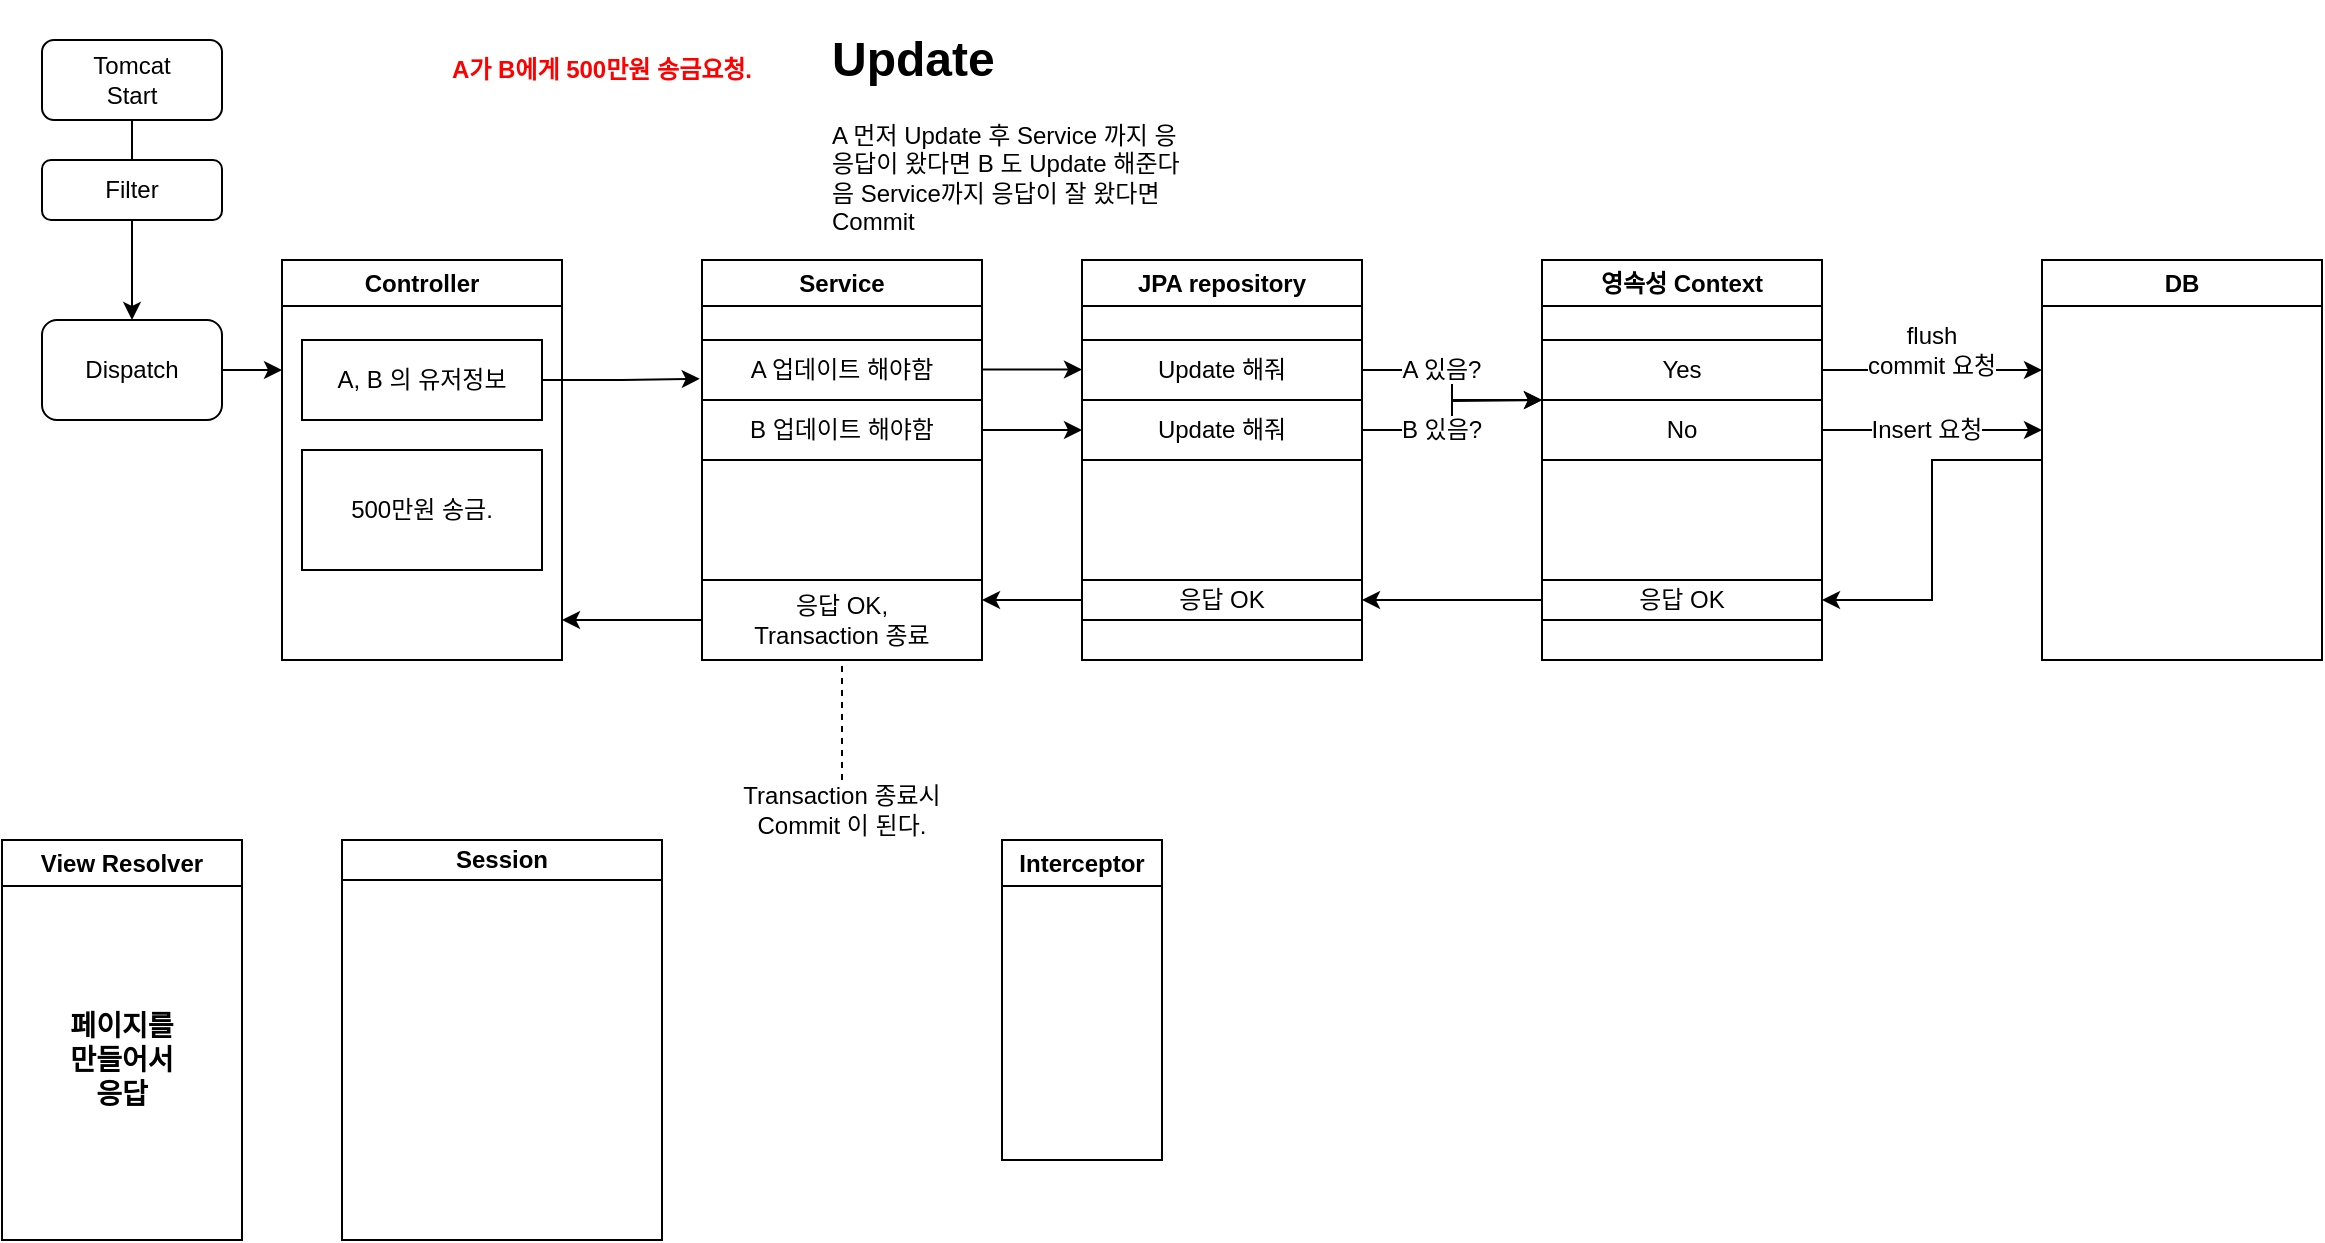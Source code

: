 <mxfile version="21.6.9" type="github">
  <diagram name="페이지-1" id="EenNv-8wlPI0PqDEsnf6">
    <mxGraphModel dx="1436" dy="867" grid="1" gridSize="10" guides="1" tooltips="1" connect="1" arrows="1" fold="1" page="1" pageScale="1" pageWidth="827" pageHeight="1169" math="0" shadow="0">
      <root>
        <mxCell id="0" />
        <mxCell id="1" parent="0" />
        <mxCell id="BiSNtW8CPDysHPKvGSU--1" value="" style="edgeStyle=orthogonalEdgeStyle;rounded=0;orthogonalLoop=1;jettySize=auto;html=1;" edge="1" parent="1" source="BiSNtW8CPDysHPKvGSU--2" target="BiSNtW8CPDysHPKvGSU--4">
          <mxGeometry relative="1" as="geometry" />
        </mxCell>
        <mxCell id="BiSNtW8CPDysHPKvGSU--2" value="Tomcat&lt;br&gt;Start" style="rounded=1;whiteSpace=wrap;html=1;" vertex="1" parent="1">
          <mxGeometry x="30" y="30" width="90" height="40" as="geometry" />
        </mxCell>
        <mxCell id="BiSNtW8CPDysHPKvGSU--3" value="Filter" style="rounded=1;whiteSpace=wrap;html=1;" vertex="1" parent="1">
          <mxGeometry x="30" y="90" width="90" height="30" as="geometry" />
        </mxCell>
        <mxCell id="BiSNtW8CPDysHPKvGSU--4" value="Dispatch" style="rounded=1;whiteSpace=wrap;html=1;" vertex="1" parent="1">
          <mxGeometry x="30" y="170" width="90" height="50" as="geometry" />
        </mxCell>
        <mxCell id="BiSNtW8CPDysHPKvGSU--5" value="" style="endArrow=none;html=1;rounded=0;entryX=0.5;entryY=1;entryDx=0;entryDy=0;exitX=0.5;exitY=0;exitDx=0;exitDy=0;" edge="1" parent="1" source="BiSNtW8CPDysHPKvGSU--3" target="BiSNtW8CPDysHPKvGSU--2">
          <mxGeometry width="50" height="50" relative="1" as="geometry">
            <mxPoint x="60" y="110" as="sourcePoint" />
            <mxPoint x="110" y="60" as="targetPoint" />
          </mxGeometry>
        </mxCell>
        <mxCell id="BiSNtW8CPDysHPKvGSU--7" value="Controller" style="swimlane;whiteSpace=wrap;html=1;" vertex="1" parent="1">
          <mxGeometry x="150" y="140" width="140" height="200" as="geometry" />
        </mxCell>
        <mxCell id="BiSNtW8CPDysHPKvGSU--40" value="A, B 의 유저정보" style="rounded=0;whiteSpace=wrap;html=1;" vertex="1" parent="BiSNtW8CPDysHPKvGSU--7">
          <mxGeometry x="10" y="40" width="120" height="40" as="geometry" />
        </mxCell>
        <mxCell id="BiSNtW8CPDysHPKvGSU--41" value="500만원 송금." style="rounded=0;whiteSpace=wrap;html=1;" vertex="1" parent="BiSNtW8CPDysHPKvGSU--7">
          <mxGeometry x="10" y="95" width="120" height="60" as="geometry" />
        </mxCell>
        <mxCell id="BiSNtW8CPDysHPKvGSU--13" value="" style="endArrow=classic;html=1;rounded=0;exitX=1;exitY=0.5;exitDx=0;exitDy=0;" edge="1" parent="1" source="BiSNtW8CPDysHPKvGSU--4">
          <mxGeometry width="50" height="50" relative="1" as="geometry">
            <mxPoint x="500" y="350" as="sourcePoint" />
            <mxPoint x="150" y="195" as="targetPoint" />
          </mxGeometry>
        </mxCell>
        <mxCell id="BiSNtW8CPDysHPKvGSU--14" value="" style="edgeStyle=orthogonalEdgeStyle;rounded=0;orthogonalLoop=1;jettySize=auto;html=1;" edge="1" parent="1">
          <mxGeometry relative="1" as="geometry">
            <Array as="points">
              <mxPoint x="510" y="194.8" />
              <mxPoint x="510" y="194.8" />
            </Array>
            <mxPoint x="500" y="194.8" as="sourcePoint" />
            <mxPoint x="550" y="194.8" as="targetPoint" />
          </mxGeometry>
        </mxCell>
        <mxCell id="BiSNtW8CPDysHPKvGSU--15" value="Service" style="swimlane;whiteSpace=wrap;html=1;" vertex="1" parent="1">
          <mxGeometry x="360" y="140" width="140" height="200" as="geometry" />
        </mxCell>
        <mxCell id="BiSNtW8CPDysHPKvGSU--16" value="A 업데이트 해야함" style="whiteSpace=wrap;html=1;" vertex="1" parent="BiSNtW8CPDysHPKvGSU--15">
          <mxGeometry y="40" width="140" height="30" as="geometry" />
        </mxCell>
        <mxCell id="BiSNtW8CPDysHPKvGSU--17" value="응답 OK, &lt;br&gt;Transaction 종료" style="rounded=0;whiteSpace=wrap;html=1;" vertex="1" parent="BiSNtW8CPDysHPKvGSU--15">
          <mxGeometry y="160" width="140" height="40" as="geometry" />
        </mxCell>
        <mxCell id="BiSNtW8CPDysHPKvGSU--59" style="edgeStyle=orthogonalEdgeStyle;rounded=0;orthogonalLoop=1;jettySize=auto;html=1;" edge="1" parent="BiSNtW8CPDysHPKvGSU--15" source="BiSNtW8CPDysHPKvGSU--58">
          <mxGeometry relative="1" as="geometry">
            <mxPoint x="190" y="85" as="targetPoint" />
          </mxGeometry>
        </mxCell>
        <mxCell id="BiSNtW8CPDysHPKvGSU--58" value="B 업데이트 해야함" style="whiteSpace=wrap;html=1;" vertex="1" parent="BiSNtW8CPDysHPKvGSU--15">
          <mxGeometry y="70" width="140" height="30" as="geometry" />
        </mxCell>
        <mxCell id="BiSNtW8CPDysHPKvGSU--18" value="JPA repository" style="swimlane;whiteSpace=wrap;html=1;" vertex="1" parent="1">
          <mxGeometry x="550" y="140" width="140" height="200" as="geometry" />
        </mxCell>
        <mxCell id="BiSNtW8CPDysHPKvGSU--19" value="Update 해줘" style="whiteSpace=wrap;html=1;" vertex="1" parent="BiSNtW8CPDysHPKvGSU--18">
          <mxGeometry y="40" width="140" height="30" as="geometry" />
        </mxCell>
        <mxCell id="BiSNtW8CPDysHPKvGSU--21" value="응답 OK" style="rounded=0;whiteSpace=wrap;html=1;" vertex="1" parent="BiSNtW8CPDysHPKvGSU--18">
          <mxGeometry y="160" width="140" height="20" as="geometry" />
        </mxCell>
        <mxCell id="BiSNtW8CPDysHPKvGSU--61" style="edgeStyle=orthogonalEdgeStyle;rounded=0;orthogonalLoop=1;jettySize=auto;html=1;" edge="1" parent="BiSNtW8CPDysHPKvGSU--18" source="BiSNtW8CPDysHPKvGSU--60">
          <mxGeometry relative="1" as="geometry">
            <mxPoint x="230" y="70" as="targetPoint" />
          </mxGeometry>
        </mxCell>
        <mxCell id="BiSNtW8CPDysHPKvGSU--60" value="Update 해줘" style="whiteSpace=wrap;html=1;" vertex="1" parent="BiSNtW8CPDysHPKvGSU--18">
          <mxGeometry y="70" width="140" height="30" as="geometry" />
        </mxCell>
        <mxCell id="BiSNtW8CPDysHPKvGSU--23" value="영속성 Context" style="swimlane;whiteSpace=wrap;html=1;" vertex="1" parent="1">
          <mxGeometry x="780" y="140" width="140" height="200" as="geometry" />
        </mxCell>
        <mxCell id="BiSNtW8CPDysHPKvGSU--48" style="edgeStyle=orthogonalEdgeStyle;rounded=0;orthogonalLoop=1;jettySize=auto;html=1;" edge="1" parent="BiSNtW8CPDysHPKvGSU--23" source="BiSNtW8CPDysHPKvGSU--24">
          <mxGeometry relative="1" as="geometry">
            <mxPoint x="250" y="55" as="targetPoint" />
          </mxGeometry>
        </mxCell>
        <mxCell id="BiSNtW8CPDysHPKvGSU--24" value="Yes" style="rounded=0;whiteSpace=wrap;html=1;" vertex="1" parent="BiSNtW8CPDysHPKvGSU--23">
          <mxGeometry y="40" width="140" height="30" as="geometry" />
        </mxCell>
        <mxCell id="BiSNtW8CPDysHPKvGSU--56" style="edgeStyle=orthogonalEdgeStyle;rounded=0;orthogonalLoop=1;jettySize=auto;html=1;" edge="1" parent="BiSNtW8CPDysHPKvGSU--23" source="BiSNtW8CPDysHPKvGSU--55">
          <mxGeometry relative="1" as="geometry">
            <mxPoint x="250" y="85" as="targetPoint" />
          </mxGeometry>
        </mxCell>
        <mxCell id="BiSNtW8CPDysHPKvGSU--55" value="No" style="rounded=0;whiteSpace=wrap;html=1;" vertex="1" parent="BiSNtW8CPDysHPKvGSU--23">
          <mxGeometry y="70" width="140" height="30" as="geometry" />
        </mxCell>
        <mxCell id="BiSNtW8CPDysHPKvGSU--64" value="응답 OK" style="rounded=0;whiteSpace=wrap;html=1;" vertex="1" parent="BiSNtW8CPDysHPKvGSU--23">
          <mxGeometry y="160" width="140" height="20" as="geometry" />
        </mxCell>
        <mxCell id="BiSNtW8CPDysHPKvGSU--25" value="View Resolver" style="swimlane;whiteSpace=wrap;html=1;" vertex="1" parent="1">
          <mxGeometry x="10" y="430" width="120" height="200" as="geometry" />
        </mxCell>
        <mxCell id="BiSNtW8CPDysHPKvGSU--26" value="&lt;h3&gt;페이지를 만들어서 응답&lt;/h3&gt;" style="text;html=1;strokeColor=none;fillColor=none;align=center;verticalAlign=middle;whiteSpace=wrap;rounded=0;" vertex="1" parent="BiSNtW8CPDysHPKvGSU--25">
          <mxGeometry x="30" y="60" width="60" height="100" as="geometry" />
        </mxCell>
        <mxCell id="BiSNtW8CPDysHPKvGSU--27" value="Session" style="swimlane;whiteSpace=wrap;html=1;startSize=20;" vertex="1" parent="1">
          <mxGeometry x="180" y="430" width="160" height="200" as="geometry" />
        </mxCell>
        <mxCell id="BiSNtW8CPDysHPKvGSU--28" value="Interceptor" style="swimlane;whiteSpace=wrap;html=1;" vertex="1" parent="1">
          <mxGeometry x="510" y="430" width="80" height="160" as="geometry" />
        </mxCell>
        <mxCell id="BiSNtW8CPDysHPKvGSU--65" style="edgeStyle=orthogonalEdgeStyle;rounded=0;orthogonalLoop=1;jettySize=auto;html=1;entryX=1;entryY=0.5;entryDx=0;entryDy=0;" edge="1" parent="1" source="BiSNtW8CPDysHPKvGSU--30" target="BiSNtW8CPDysHPKvGSU--64">
          <mxGeometry relative="1" as="geometry" />
        </mxCell>
        <mxCell id="BiSNtW8CPDysHPKvGSU--30" value="DB" style="swimlane;whiteSpace=wrap;html=1;startSize=23;" vertex="1" parent="1">
          <mxGeometry x="1030" y="140" width="140" height="200" as="geometry" />
        </mxCell>
        <mxCell id="BiSNtW8CPDysHPKvGSU--32" value="&lt;font color=&quot;#ff0000&quot;&gt;&lt;span style=&quot;background-color: rgb(255, 255, 255);&quot;&gt;&lt;b&gt;A가 B에게 500만원 송금요청.&lt;/b&gt;&lt;/span&gt;&lt;/font&gt;" style="text;html=1;strokeColor=none;fillColor=none;align=center;verticalAlign=middle;whiteSpace=wrap;rounded=0;" vertex="1" parent="1">
          <mxGeometry x="130" y="10" width="360" height="70" as="geometry" />
        </mxCell>
        <mxCell id="BiSNtW8CPDysHPKvGSU--33" value="" style="endArrow=classic;html=1;rounded=0;" edge="1" parent="1" source="BiSNtW8CPDysHPKvGSU--21">
          <mxGeometry width="50" height="50" relative="1" as="geometry">
            <mxPoint x="470" y="220" as="sourcePoint" />
            <mxPoint x="500" y="310" as="targetPoint" />
          </mxGeometry>
        </mxCell>
        <mxCell id="BiSNtW8CPDysHPKvGSU--35" style="edgeStyle=orthogonalEdgeStyle;rounded=0;orthogonalLoop=1;jettySize=auto;html=1;entryX=0;entryY=0;entryDx=0;entryDy=0;" edge="1" parent="1" source="BiSNtW8CPDysHPKvGSU--19" target="BiSNtW8CPDysHPKvGSU--55">
          <mxGeometry relative="1" as="geometry">
            <mxPoint x="770" y="210" as="targetPoint" />
            <Array as="points">
              <mxPoint x="735" y="195" />
              <mxPoint x="735" y="210" />
            </Array>
          </mxGeometry>
        </mxCell>
        <mxCell id="BiSNtW8CPDysHPKvGSU--37" style="edgeStyle=orthogonalEdgeStyle;rounded=0;orthogonalLoop=1;jettySize=auto;html=1;entryX=1;entryY=0.5;entryDx=0;entryDy=0;" edge="1" parent="1" source="BiSNtW8CPDysHPKvGSU--17">
          <mxGeometry relative="1" as="geometry">
            <mxPoint x="290" y="320" as="targetPoint" />
          </mxGeometry>
        </mxCell>
        <mxCell id="BiSNtW8CPDysHPKvGSU--38" value="" style="endArrow=none;dashed=1;html=1;rounded=0;entryX=0.5;entryY=1;entryDx=0;entryDy=0;" edge="1" parent="1" target="BiSNtW8CPDysHPKvGSU--17">
          <mxGeometry width="50" height="50" relative="1" as="geometry">
            <mxPoint x="430" y="400" as="sourcePoint" />
            <mxPoint x="690" y="360" as="targetPoint" />
          </mxGeometry>
        </mxCell>
        <mxCell id="BiSNtW8CPDysHPKvGSU--39" value="Transaction 종료시 &lt;br&gt;Commit 이 된다." style="text;html=1;strokeColor=none;fillColor=none;align=center;verticalAlign=middle;whiteSpace=wrap;rounded=0;" vertex="1" parent="1">
          <mxGeometry x="350" y="400" width="160" height="30" as="geometry" />
        </mxCell>
        <mxCell id="BiSNtW8CPDysHPKvGSU--43" style="edgeStyle=orthogonalEdgeStyle;rounded=0;orthogonalLoop=1;jettySize=auto;html=1;entryX=-0.008;entryY=0.647;entryDx=0;entryDy=0;entryPerimeter=0;" edge="1" parent="1" source="BiSNtW8CPDysHPKvGSU--40" target="BiSNtW8CPDysHPKvGSU--16">
          <mxGeometry relative="1" as="geometry" />
        </mxCell>
        <mxCell id="BiSNtW8CPDysHPKvGSU--46" value="&lt;span style=&quot;background-color: rgb(255, 255, 255);&quot;&gt;A 있음?&lt;/span&gt;" style="text;html=1;strokeColor=none;fillColor=none;align=center;verticalAlign=middle;whiteSpace=wrap;rounded=0;" vertex="1" parent="1">
          <mxGeometry x="700" y="180" width="60" height="30" as="geometry" />
        </mxCell>
        <mxCell id="BiSNtW8CPDysHPKvGSU--49" value="&lt;font style=&quot;background-color: rgb(255, 255, 255);&quot;&gt;flush&lt;br&gt;commit 요청&lt;br&gt;&lt;/font&gt;" style="text;html=1;strokeColor=none;fillColor=none;align=center;verticalAlign=middle;whiteSpace=wrap;rounded=0;" vertex="1" parent="1">
          <mxGeometry x="940" y="140" width="70" height="90" as="geometry" />
        </mxCell>
        <mxCell id="BiSNtW8CPDysHPKvGSU--57" value="&lt;span style=&quot;background-color: rgb(255, 255, 255);&quot;&gt;Insert 요청&lt;/span&gt;" style="text;html=1;strokeColor=none;fillColor=none;align=center;verticalAlign=middle;whiteSpace=wrap;rounded=0;" vertex="1" parent="1">
          <mxGeometry x="940" y="210" width="65" height="30" as="geometry" />
        </mxCell>
        <mxCell id="BiSNtW8CPDysHPKvGSU--62" value="&lt;span style=&quot;background-color: rgb(255, 255, 255);&quot;&gt;B 있음?&lt;/span&gt;" style="text;html=1;strokeColor=none;fillColor=none;align=center;verticalAlign=middle;whiteSpace=wrap;rounded=0;" vertex="1" parent="1">
          <mxGeometry x="700" y="210" width="60" height="30" as="geometry" />
        </mxCell>
        <mxCell id="BiSNtW8CPDysHPKvGSU--66" style="edgeStyle=orthogonalEdgeStyle;rounded=0;orthogonalLoop=1;jettySize=auto;html=1;entryX=1;entryY=0.5;entryDx=0;entryDy=0;" edge="1" parent="1" source="BiSNtW8CPDysHPKvGSU--64" target="BiSNtW8CPDysHPKvGSU--21">
          <mxGeometry relative="1" as="geometry" />
        </mxCell>
        <mxCell id="BiSNtW8CPDysHPKvGSU--67" value="&lt;h1&gt;Update&lt;/h1&gt;&lt;p&gt;A 먼저 Update 후 Service 까지 응응답이 왔다면 B 도 Update 해준다음 Service까지 응답이 잘 왔다면 Commit&lt;/p&gt;" style="text;html=1;strokeColor=none;fillColor=none;spacing=5;spacingTop=-20;whiteSpace=wrap;overflow=hidden;rounded=0;" vertex="1" parent="1">
          <mxGeometry x="420" y="20" width="190" height="120" as="geometry" />
        </mxCell>
      </root>
    </mxGraphModel>
  </diagram>
</mxfile>
